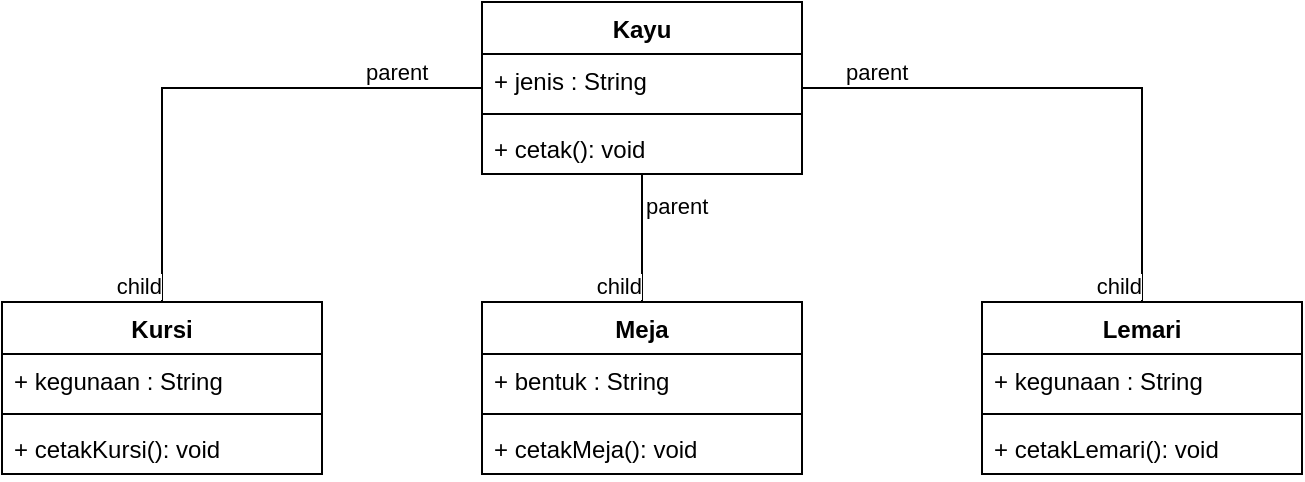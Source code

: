 <mxfile version="15.4.3" type="device"><diagram id="UQbc0omhgV0PYKgDLdcs" name="Page-1"><mxGraphModel dx="1108" dy="393" grid="1" gridSize="10" guides="1" tooltips="1" connect="1" arrows="1" fold="1" page="1" pageScale="1" pageWidth="850" pageHeight="1100" math="0" shadow="0"><root><mxCell id="0"/><mxCell id="1" parent="0"/><mxCell id="FAiBADAsULV2NzD8F8qs-30" value="Kayu" style="swimlane;fontStyle=1;align=center;verticalAlign=top;childLayout=stackLayout;horizontal=1;startSize=26;horizontalStack=0;resizeParent=1;resizeParentMax=0;resizeLast=0;collapsible=1;marginBottom=0;" vertex="1" parent="1"><mxGeometry x="340" y="60" width="160" height="86" as="geometry"/></mxCell><mxCell id="FAiBADAsULV2NzD8F8qs-31" value="+ jenis : String" style="text;strokeColor=none;fillColor=none;align=left;verticalAlign=top;spacingLeft=4;spacingRight=4;overflow=hidden;rotatable=0;points=[[0,0.5],[1,0.5]];portConstraint=eastwest;" vertex="1" parent="FAiBADAsULV2NzD8F8qs-30"><mxGeometry y="26" width="160" height="26" as="geometry"/></mxCell><mxCell id="FAiBADAsULV2NzD8F8qs-32" value="" style="line;strokeWidth=1;fillColor=none;align=left;verticalAlign=middle;spacingTop=-1;spacingLeft=3;spacingRight=3;rotatable=0;labelPosition=right;points=[];portConstraint=eastwest;" vertex="1" parent="FAiBADAsULV2NzD8F8qs-30"><mxGeometry y="52" width="160" height="8" as="geometry"/></mxCell><mxCell id="FAiBADAsULV2NzD8F8qs-33" value="+ cetak(): void" style="text;strokeColor=none;fillColor=none;align=left;verticalAlign=top;spacingLeft=4;spacingRight=4;overflow=hidden;rotatable=0;points=[[0,0.5],[1,0.5]];portConstraint=eastwest;" vertex="1" parent="FAiBADAsULV2NzD8F8qs-30"><mxGeometry y="60" width="160" height="26" as="geometry"/></mxCell><mxCell id="FAiBADAsULV2NzD8F8qs-34" value="Kursi" style="swimlane;fontStyle=1;align=center;verticalAlign=top;childLayout=stackLayout;horizontal=1;startSize=26;horizontalStack=0;resizeParent=1;resizeParentMax=0;resizeLast=0;collapsible=1;marginBottom=0;" vertex="1" parent="1"><mxGeometry x="100" y="210" width="160" height="86" as="geometry"/></mxCell><mxCell id="FAiBADAsULV2NzD8F8qs-35" value="+ kegunaan : String" style="text;strokeColor=none;fillColor=none;align=left;verticalAlign=top;spacingLeft=4;spacingRight=4;overflow=hidden;rotatable=0;points=[[0,0.5],[1,0.5]];portConstraint=eastwest;" vertex="1" parent="FAiBADAsULV2NzD8F8qs-34"><mxGeometry y="26" width="160" height="26" as="geometry"/></mxCell><mxCell id="FAiBADAsULV2NzD8F8qs-36" value="" style="line;strokeWidth=1;fillColor=none;align=left;verticalAlign=middle;spacingTop=-1;spacingLeft=3;spacingRight=3;rotatable=0;labelPosition=right;points=[];portConstraint=eastwest;" vertex="1" parent="FAiBADAsULV2NzD8F8qs-34"><mxGeometry y="52" width="160" height="8" as="geometry"/></mxCell><mxCell id="FAiBADAsULV2NzD8F8qs-37" value="+ cetakKursi(): void" style="text;strokeColor=none;fillColor=none;align=left;verticalAlign=top;spacingLeft=4;spacingRight=4;overflow=hidden;rotatable=0;points=[[0,0.5],[1,0.5]];portConstraint=eastwest;" vertex="1" parent="FAiBADAsULV2NzD8F8qs-34"><mxGeometry y="60" width="160" height="26" as="geometry"/></mxCell><mxCell id="FAiBADAsULV2NzD8F8qs-38" value="Meja" style="swimlane;fontStyle=1;align=center;verticalAlign=top;childLayout=stackLayout;horizontal=1;startSize=26;horizontalStack=0;resizeParent=1;resizeParentMax=0;resizeLast=0;collapsible=1;marginBottom=0;" vertex="1" parent="1"><mxGeometry x="340" y="210" width="160" height="86" as="geometry"/></mxCell><mxCell id="FAiBADAsULV2NzD8F8qs-39" value="+ bentuk : String" style="text;strokeColor=none;fillColor=none;align=left;verticalAlign=top;spacingLeft=4;spacingRight=4;overflow=hidden;rotatable=0;points=[[0,0.5],[1,0.5]];portConstraint=eastwest;" vertex="1" parent="FAiBADAsULV2NzD8F8qs-38"><mxGeometry y="26" width="160" height="26" as="geometry"/></mxCell><mxCell id="FAiBADAsULV2NzD8F8qs-40" value="" style="line;strokeWidth=1;fillColor=none;align=left;verticalAlign=middle;spacingTop=-1;spacingLeft=3;spacingRight=3;rotatable=0;labelPosition=right;points=[];portConstraint=eastwest;" vertex="1" parent="FAiBADAsULV2NzD8F8qs-38"><mxGeometry y="52" width="160" height="8" as="geometry"/></mxCell><mxCell id="FAiBADAsULV2NzD8F8qs-41" value="+ cetakMeja(): void" style="text;strokeColor=none;fillColor=none;align=left;verticalAlign=top;spacingLeft=4;spacingRight=4;overflow=hidden;rotatable=0;points=[[0,0.5],[1,0.5]];portConstraint=eastwest;" vertex="1" parent="FAiBADAsULV2NzD8F8qs-38"><mxGeometry y="60" width="160" height="26" as="geometry"/></mxCell><mxCell id="FAiBADAsULV2NzD8F8qs-42" value="Lemari" style="swimlane;fontStyle=1;align=center;verticalAlign=top;childLayout=stackLayout;horizontal=1;startSize=26;horizontalStack=0;resizeParent=1;resizeParentMax=0;resizeLast=0;collapsible=1;marginBottom=0;" vertex="1" parent="1"><mxGeometry x="590" y="210" width="160" height="86" as="geometry"/></mxCell><mxCell id="FAiBADAsULV2NzD8F8qs-43" value="+ kegunaan : String" style="text;strokeColor=none;fillColor=none;align=left;verticalAlign=top;spacingLeft=4;spacingRight=4;overflow=hidden;rotatable=0;points=[[0,0.5],[1,0.5]];portConstraint=eastwest;" vertex="1" parent="FAiBADAsULV2NzD8F8qs-42"><mxGeometry y="26" width="160" height="26" as="geometry"/></mxCell><mxCell id="FAiBADAsULV2NzD8F8qs-44" value="" style="line;strokeWidth=1;fillColor=none;align=left;verticalAlign=middle;spacingTop=-1;spacingLeft=3;spacingRight=3;rotatable=0;labelPosition=right;points=[];portConstraint=eastwest;" vertex="1" parent="FAiBADAsULV2NzD8F8qs-42"><mxGeometry y="52" width="160" height="8" as="geometry"/></mxCell><mxCell id="FAiBADAsULV2NzD8F8qs-45" value="+ cetakLemari(): void" style="text;strokeColor=none;fillColor=none;align=left;verticalAlign=top;spacingLeft=4;spacingRight=4;overflow=hidden;rotatable=0;points=[[0,0.5],[1,0.5]];portConstraint=eastwest;" vertex="1" parent="FAiBADAsULV2NzD8F8qs-42"><mxGeometry y="60" width="160" height="26" as="geometry"/></mxCell><mxCell id="FAiBADAsULV2NzD8F8qs-46" value="" style="endArrow=none;html=1;edgeStyle=orthogonalEdgeStyle;rounded=0;" edge="1" parent="1" source="FAiBADAsULV2NzD8F8qs-30" target="FAiBADAsULV2NzD8F8qs-42"><mxGeometry relative="1" as="geometry"><mxPoint x="340" y="410" as="sourcePoint"/><mxPoint x="500" y="410" as="targetPoint"/></mxGeometry></mxCell><mxCell id="FAiBADAsULV2NzD8F8qs-47" value="parent" style="edgeLabel;resizable=0;html=1;align=left;verticalAlign=bottom;" connectable="0" vertex="1" parent="FAiBADAsULV2NzD8F8qs-46"><mxGeometry x="-1" relative="1" as="geometry"><mxPoint x="20" as="offset"/></mxGeometry></mxCell><mxCell id="FAiBADAsULV2NzD8F8qs-48" value="child" style="edgeLabel;resizable=0;html=1;align=right;verticalAlign=bottom;" connectable="0" vertex="1" parent="FAiBADAsULV2NzD8F8qs-46"><mxGeometry x="1" relative="1" as="geometry"/></mxCell><mxCell id="FAiBADAsULV2NzD8F8qs-49" value="" style="endArrow=none;html=1;edgeStyle=orthogonalEdgeStyle;rounded=0;" edge="1" parent="1" source="FAiBADAsULV2NzD8F8qs-30" target="FAiBADAsULV2NzD8F8qs-38"><mxGeometry relative="1" as="geometry"><mxPoint x="510" y="113" as="sourcePoint"/><mxPoint x="700" y="180" as="targetPoint"/></mxGeometry></mxCell><mxCell id="FAiBADAsULV2NzD8F8qs-50" value="parent" style="edgeLabel;resizable=0;html=1;align=left;verticalAlign=bottom;" connectable="0" vertex="1" parent="FAiBADAsULV2NzD8F8qs-49"><mxGeometry x="-1" relative="1" as="geometry"><mxPoint y="24" as="offset"/></mxGeometry></mxCell><mxCell id="FAiBADAsULV2NzD8F8qs-51" value="child" style="edgeLabel;resizable=0;html=1;align=right;verticalAlign=bottom;" connectable="0" vertex="1" parent="FAiBADAsULV2NzD8F8qs-49"><mxGeometry x="1" relative="1" as="geometry"/></mxCell><mxCell id="FAiBADAsULV2NzD8F8qs-52" value="" style="endArrow=none;html=1;edgeStyle=orthogonalEdgeStyle;rounded=0;" edge="1" parent="1" source="FAiBADAsULV2NzD8F8qs-30" target="FAiBADAsULV2NzD8F8qs-34"><mxGeometry relative="1" as="geometry"><mxPoint x="520" y="123" as="sourcePoint"/><mxPoint x="710" y="190" as="targetPoint"/></mxGeometry></mxCell><mxCell id="FAiBADAsULV2NzD8F8qs-53" value="parent" style="edgeLabel;resizable=0;html=1;align=left;verticalAlign=bottom;" connectable="0" vertex="1" parent="FAiBADAsULV2NzD8F8qs-52"><mxGeometry x="-1" relative="1" as="geometry"><mxPoint x="-60" as="offset"/></mxGeometry></mxCell><mxCell id="FAiBADAsULV2NzD8F8qs-54" value="child" style="edgeLabel;resizable=0;html=1;align=right;verticalAlign=bottom;" connectable="0" vertex="1" parent="FAiBADAsULV2NzD8F8qs-52"><mxGeometry x="1" relative="1" as="geometry"/></mxCell></root></mxGraphModel></diagram></mxfile>